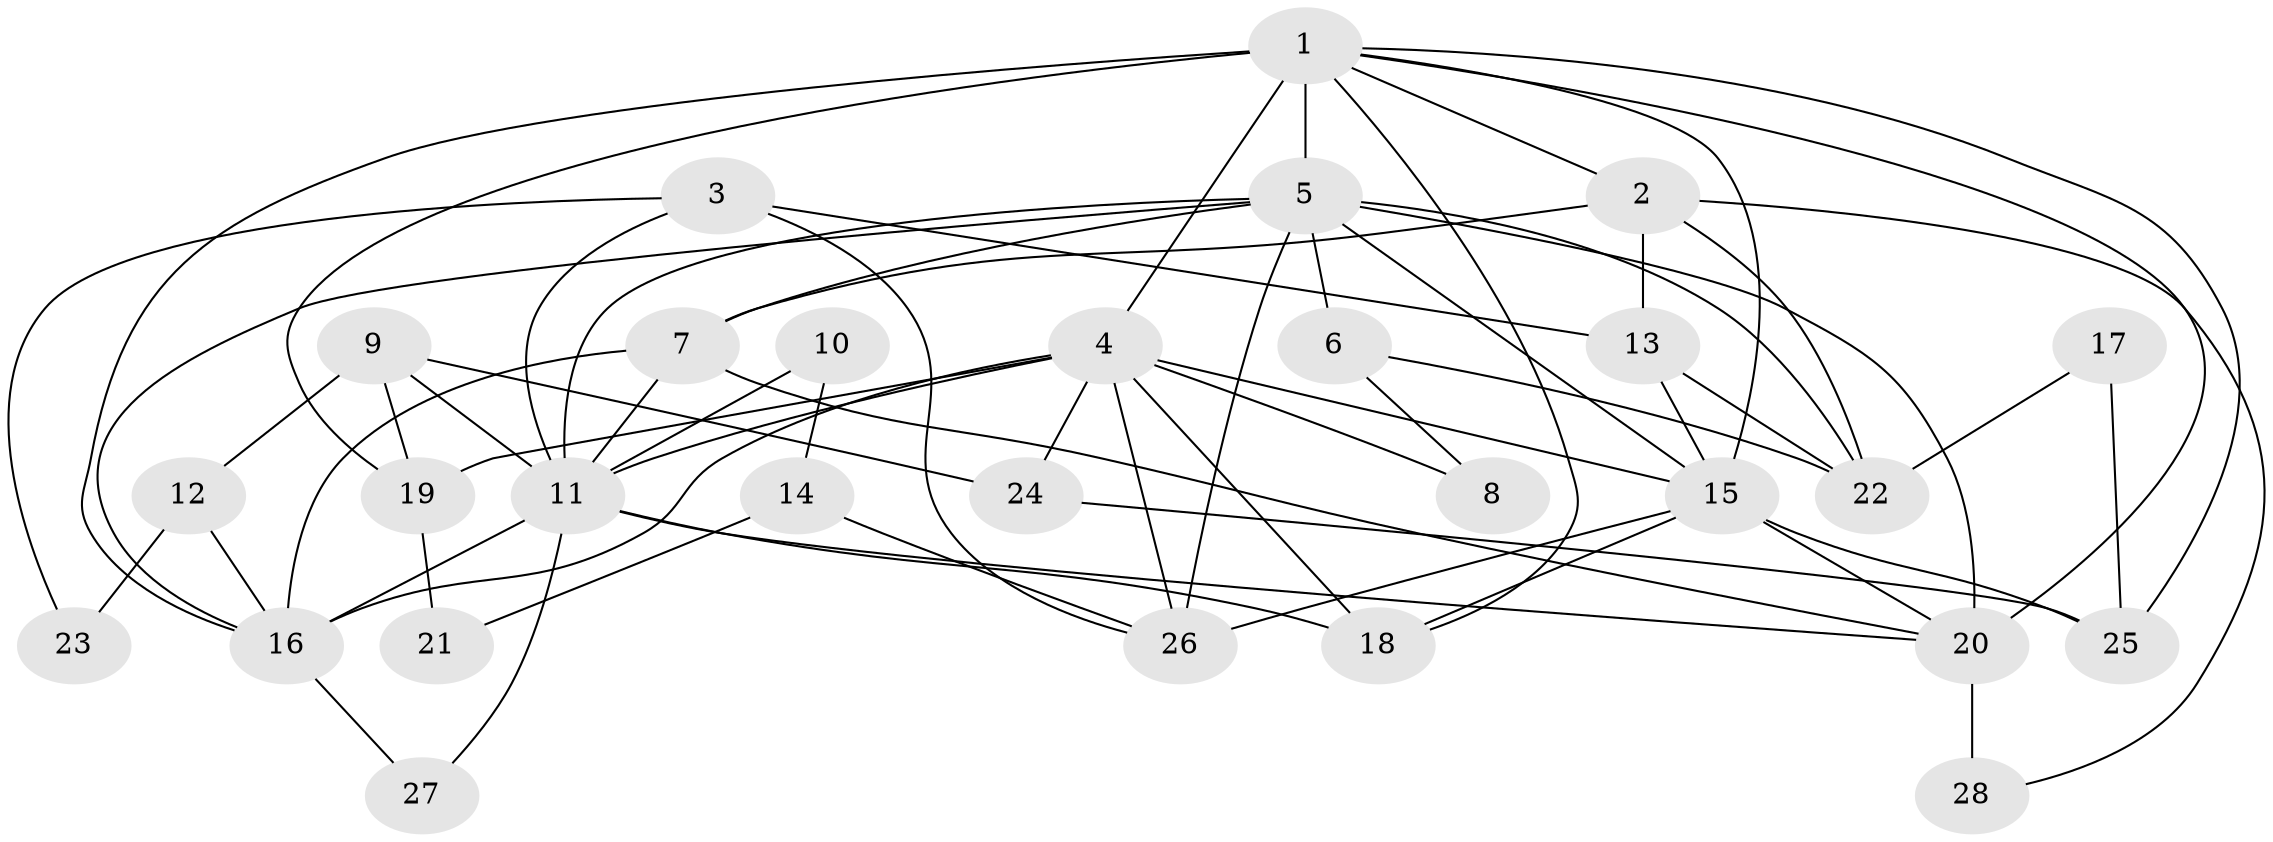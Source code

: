 // original degree distribution, {4: 0.25, 5: 0.17857142857142858, 3: 0.3392857142857143, 7: 0.05357142857142857, 6: 0.08928571428571429, 2: 0.08928571428571429}
// Generated by graph-tools (version 1.1) at 2025/36/03/09/25 02:36:20]
// undirected, 28 vertices, 64 edges
graph export_dot {
graph [start="1"]
  node [color=gray90,style=filled];
  1;
  2;
  3;
  4;
  5;
  6;
  7;
  8;
  9;
  10;
  11;
  12;
  13;
  14;
  15;
  16;
  17;
  18;
  19;
  20;
  21;
  22;
  23;
  24;
  25;
  26;
  27;
  28;
  1 -- 2 [weight=1.0];
  1 -- 4 [weight=3.0];
  1 -- 5 [weight=3.0];
  1 -- 15 [weight=1.0];
  1 -- 16 [weight=2.0];
  1 -- 18 [weight=1.0];
  1 -- 19 [weight=1.0];
  1 -- 20 [weight=2.0];
  1 -- 25 [weight=1.0];
  2 -- 7 [weight=1.0];
  2 -- 13 [weight=1.0];
  2 -- 22 [weight=1.0];
  2 -- 28 [weight=1.0];
  3 -- 11 [weight=1.0];
  3 -- 13 [weight=1.0];
  3 -- 23 [weight=1.0];
  3 -- 26 [weight=1.0];
  4 -- 8 [weight=2.0];
  4 -- 11 [weight=1.0];
  4 -- 15 [weight=1.0];
  4 -- 16 [weight=1.0];
  4 -- 18 [weight=2.0];
  4 -- 19 [weight=1.0];
  4 -- 24 [weight=1.0];
  4 -- 26 [weight=1.0];
  5 -- 6 [weight=1.0];
  5 -- 7 [weight=1.0];
  5 -- 11 [weight=1.0];
  5 -- 15 [weight=1.0];
  5 -- 16 [weight=1.0];
  5 -- 20 [weight=1.0];
  5 -- 22 [weight=1.0];
  5 -- 26 [weight=1.0];
  6 -- 8 [weight=1.0];
  6 -- 22 [weight=1.0];
  7 -- 11 [weight=1.0];
  7 -- 16 [weight=1.0];
  7 -- 20 [weight=1.0];
  9 -- 11 [weight=1.0];
  9 -- 12 [weight=1.0];
  9 -- 19 [weight=1.0];
  9 -- 24 [weight=1.0];
  10 -- 11 [weight=2.0];
  10 -- 14 [weight=1.0];
  11 -- 16 [weight=1.0];
  11 -- 18 [weight=2.0];
  11 -- 20 [weight=1.0];
  11 -- 27 [weight=1.0];
  12 -- 16 [weight=1.0];
  12 -- 23 [weight=1.0];
  13 -- 15 [weight=1.0];
  13 -- 22 [weight=1.0];
  14 -- 21 [weight=1.0];
  14 -- 26 [weight=1.0];
  15 -- 18 [weight=1.0];
  15 -- 20 [weight=1.0];
  15 -- 25 [weight=1.0];
  15 -- 26 [weight=2.0];
  16 -- 27 [weight=1.0];
  17 -- 22 [weight=1.0];
  17 -- 25 [weight=1.0];
  19 -- 21 [weight=1.0];
  20 -- 28 [weight=2.0];
  24 -- 25 [weight=1.0];
}
